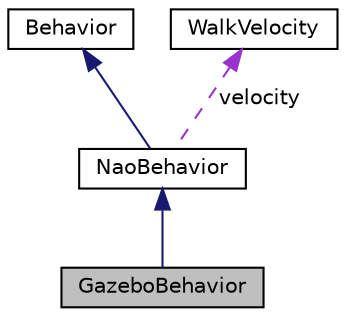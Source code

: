 digraph "GazeboBehavior"
{
 // LATEX_PDF_SIZE
  edge [fontname="Helvetica",fontsize="10",labelfontname="Helvetica",labelfontsize="10"];
  node [fontname="Helvetica",fontsize="10",shape=record];
  Node1 [label="GazeboBehavior",height=0.2,width=0.4,color="black", fillcolor="grey75", style="filled", fontcolor="black",tooltip=" "];
  Node2 -> Node1 [dir="back",color="midnightblue",fontsize="10",style="solid"];
  Node2 [label="NaoBehavior",height=0.2,width=0.4,color="black", fillcolor="white", style="filled",URL="$classNaoBehavior.html",tooltip=" "];
  Node3 -> Node2 [dir="back",color="midnightblue",fontsize="10",style="solid"];
  Node3 [label="Behavior",height=0.2,width=0.4,color="black", fillcolor="white", style="filled",URL="$classBehavior.html",tooltip=" "];
  Node4 -> Node2 [dir="back",color="darkorchid3",fontsize="10",style="dashed",label=" velocity" ];
  Node4 [label="WalkVelocity",height=0.2,width=0.4,color="black", fillcolor="white", style="filled",URL="$structWalkVelocity.html",tooltip=" "];
}
